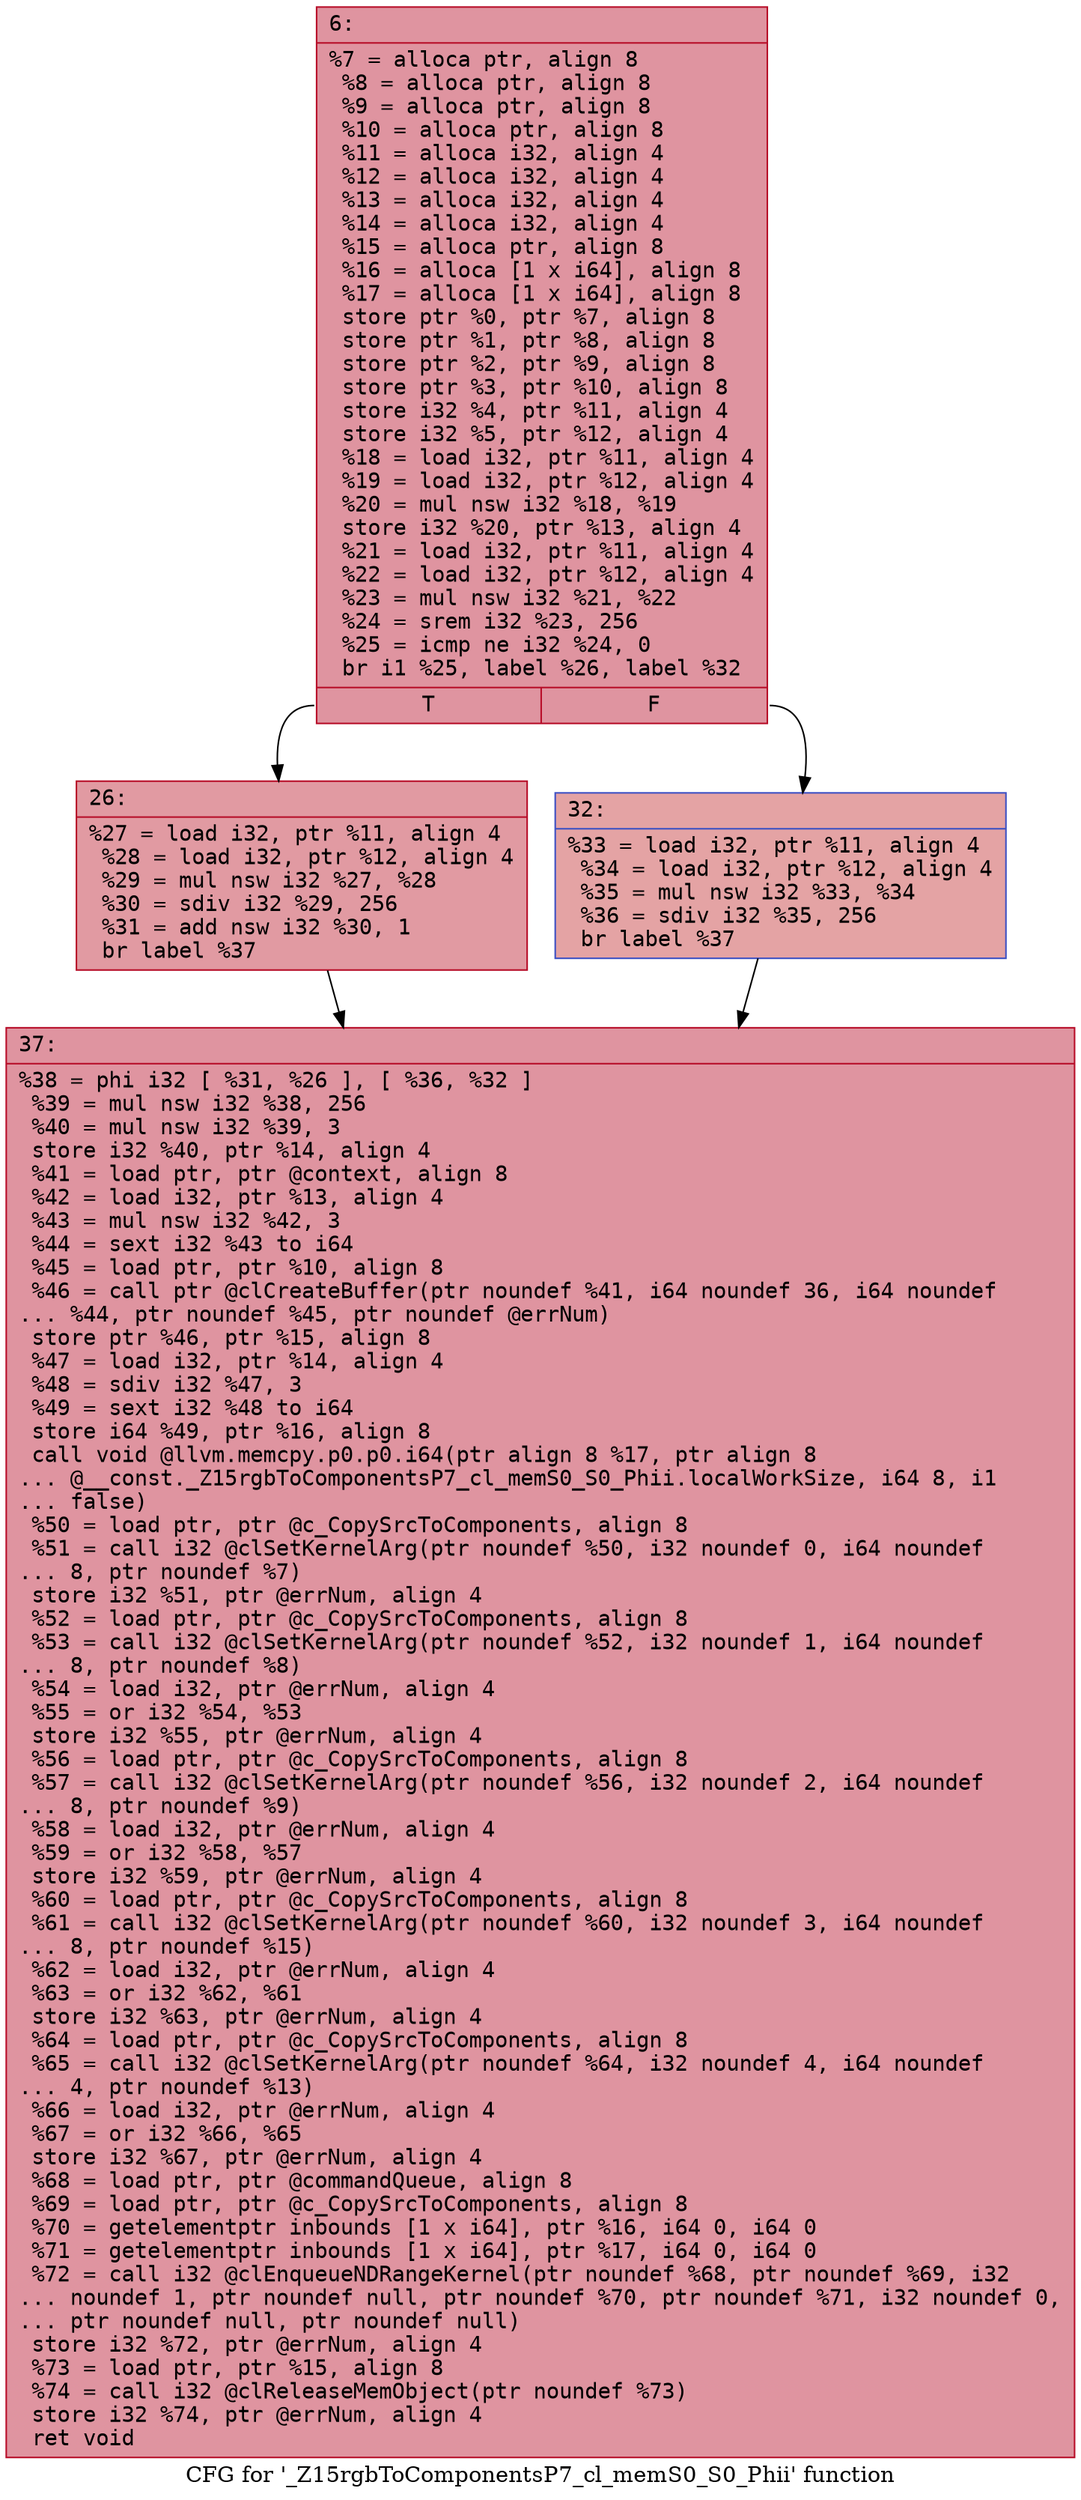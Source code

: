 digraph "CFG for '_Z15rgbToComponentsP7_cl_memS0_S0_Phii' function" {
	label="CFG for '_Z15rgbToComponentsP7_cl_memS0_S0_Phii' function";

	Node0x60000062fcf0 [shape=record,color="#b70d28ff", style=filled, fillcolor="#b70d2870" fontname="Courier",label="{6:\l|  %7 = alloca ptr, align 8\l  %8 = alloca ptr, align 8\l  %9 = alloca ptr, align 8\l  %10 = alloca ptr, align 8\l  %11 = alloca i32, align 4\l  %12 = alloca i32, align 4\l  %13 = alloca i32, align 4\l  %14 = alloca i32, align 4\l  %15 = alloca ptr, align 8\l  %16 = alloca [1 x i64], align 8\l  %17 = alloca [1 x i64], align 8\l  store ptr %0, ptr %7, align 8\l  store ptr %1, ptr %8, align 8\l  store ptr %2, ptr %9, align 8\l  store ptr %3, ptr %10, align 8\l  store i32 %4, ptr %11, align 4\l  store i32 %5, ptr %12, align 4\l  %18 = load i32, ptr %11, align 4\l  %19 = load i32, ptr %12, align 4\l  %20 = mul nsw i32 %18, %19\l  store i32 %20, ptr %13, align 4\l  %21 = load i32, ptr %11, align 4\l  %22 = load i32, ptr %12, align 4\l  %23 = mul nsw i32 %21, %22\l  %24 = srem i32 %23, 256\l  %25 = icmp ne i32 %24, 0\l  br i1 %25, label %26, label %32\l|{<s0>T|<s1>F}}"];
	Node0x60000062fcf0:s0 -> Node0x60000062fd40[tooltip="6 -> 26\nProbability 62.50%" ];
	Node0x60000062fcf0:s1 -> Node0x60000062fd90[tooltip="6 -> 32\nProbability 37.50%" ];
	Node0x60000062fd40 [shape=record,color="#b70d28ff", style=filled, fillcolor="#bb1b2c70" fontname="Courier",label="{26:\l|  %27 = load i32, ptr %11, align 4\l  %28 = load i32, ptr %12, align 4\l  %29 = mul nsw i32 %27, %28\l  %30 = sdiv i32 %29, 256\l  %31 = add nsw i32 %30, 1\l  br label %37\l}"];
	Node0x60000062fd40 -> Node0x60000062fde0[tooltip="26 -> 37\nProbability 100.00%" ];
	Node0x60000062fd90 [shape=record,color="#3d50c3ff", style=filled, fillcolor="#c32e3170" fontname="Courier",label="{32:\l|  %33 = load i32, ptr %11, align 4\l  %34 = load i32, ptr %12, align 4\l  %35 = mul nsw i32 %33, %34\l  %36 = sdiv i32 %35, 256\l  br label %37\l}"];
	Node0x60000062fd90 -> Node0x60000062fde0[tooltip="32 -> 37\nProbability 100.00%" ];
	Node0x60000062fde0 [shape=record,color="#b70d28ff", style=filled, fillcolor="#b70d2870" fontname="Courier",label="{37:\l|  %38 = phi i32 [ %31, %26 ], [ %36, %32 ]\l  %39 = mul nsw i32 %38, 256\l  %40 = mul nsw i32 %39, 3\l  store i32 %40, ptr %14, align 4\l  %41 = load ptr, ptr @context, align 8\l  %42 = load i32, ptr %13, align 4\l  %43 = mul nsw i32 %42, 3\l  %44 = sext i32 %43 to i64\l  %45 = load ptr, ptr %10, align 8\l  %46 = call ptr @clCreateBuffer(ptr noundef %41, i64 noundef 36, i64 noundef\l... %44, ptr noundef %45, ptr noundef @errNum)\l  store ptr %46, ptr %15, align 8\l  %47 = load i32, ptr %14, align 4\l  %48 = sdiv i32 %47, 3\l  %49 = sext i32 %48 to i64\l  store i64 %49, ptr %16, align 8\l  call void @llvm.memcpy.p0.p0.i64(ptr align 8 %17, ptr align 8\l... @__const._Z15rgbToComponentsP7_cl_memS0_S0_Phii.localWorkSize, i64 8, i1\l... false)\l  %50 = load ptr, ptr @c_CopySrcToComponents, align 8\l  %51 = call i32 @clSetKernelArg(ptr noundef %50, i32 noundef 0, i64 noundef\l... 8, ptr noundef %7)\l  store i32 %51, ptr @errNum, align 4\l  %52 = load ptr, ptr @c_CopySrcToComponents, align 8\l  %53 = call i32 @clSetKernelArg(ptr noundef %52, i32 noundef 1, i64 noundef\l... 8, ptr noundef %8)\l  %54 = load i32, ptr @errNum, align 4\l  %55 = or i32 %54, %53\l  store i32 %55, ptr @errNum, align 4\l  %56 = load ptr, ptr @c_CopySrcToComponents, align 8\l  %57 = call i32 @clSetKernelArg(ptr noundef %56, i32 noundef 2, i64 noundef\l... 8, ptr noundef %9)\l  %58 = load i32, ptr @errNum, align 4\l  %59 = or i32 %58, %57\l  store i32 %59, ptr @errNum, align 4\l  %60 = load ptr, ptr @c_CopySrcToComponents, align 8\l  %61 = call i32 @clSetKernelArg(ptr noundef %60, i32 noundef 3, i64 noundef\l... 8, ptr noundef %15)\l  %62 = load i32, ptr @errNum, align 4\l  %63 = or i32 %62, %61\l  store i32 %63, ptr @errNum, align 4\l  %64 = load ptr, ptr @c_CopySrcToComponents, align 8\l  %65 = call i32 @clSetKernelArg(ptr noundef %64, i32 noundef 4, i64 noundef\l... 4, ptr noundef %13)\l  %66 = load i32, ptr @errNum, align 4\l  %67 = or i32 %66, %65\l  store i32 %67, ptr @errNum, align 4\l  %68 = load ptr, ptr @commandQueue, align 8\l  %69 = load ptr, ptr @c_CopySrcToComponents, align 8\l  %70 = getelementptr inbounds [1 x i64], ptr %16, i64 0, i64 0\l  %71 = getelementptr inbounds [1 x i64], ptr %17, i64 0, i64 0\l  %72 = call i32 @clEnqueueNDRangeKernel(ptr noundef %68, ptr noundef %69, i32\l... noundef 1, ptr noundef null, ptr noundef %70, ptr noundef %71, i32 noundef 0,\l... ptr noundef null, ptr noundef null)\l  store i32 %72, ptr @errNum, align 4\l  %73 = load ptr, ptr %15, align 8\l  %74 = call i32 @clReleaseMemObject(ptr noundef %73)\l  store i32 %74, ptr @errNum, align 4\l  ret void\l}"];
}

